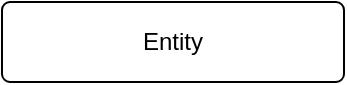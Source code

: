 <mxfile>
    <diagram id="gNYLh9aqeYkSMwa-pKG7" name="ページ1">
        <mxGraphModel dx="479" dy="779" grid="1" gridSize="1" guides="1" tooltips="1" connect="1" arrows="1" fold="1" page="1" pageScale="1" pageWidth="827" pageHeight="1169" background="none" math="0" shadow="0">
            <root>
                <mxCell id="0"/>
                <mxCell id="1" parent="0"/>
                <mxCell id="255" value="Entity" style="rounded=1;arcSize=10;whiteSpace=wrap;html=1;align=center;" vertex="1" parent="1">
                    <mxGeometry x="47" y="379" width="171" height="40" as="geometry"/>
                </mxCell>
            </root>
        </mxGraphModel>
    </diagram>
</mxfile>